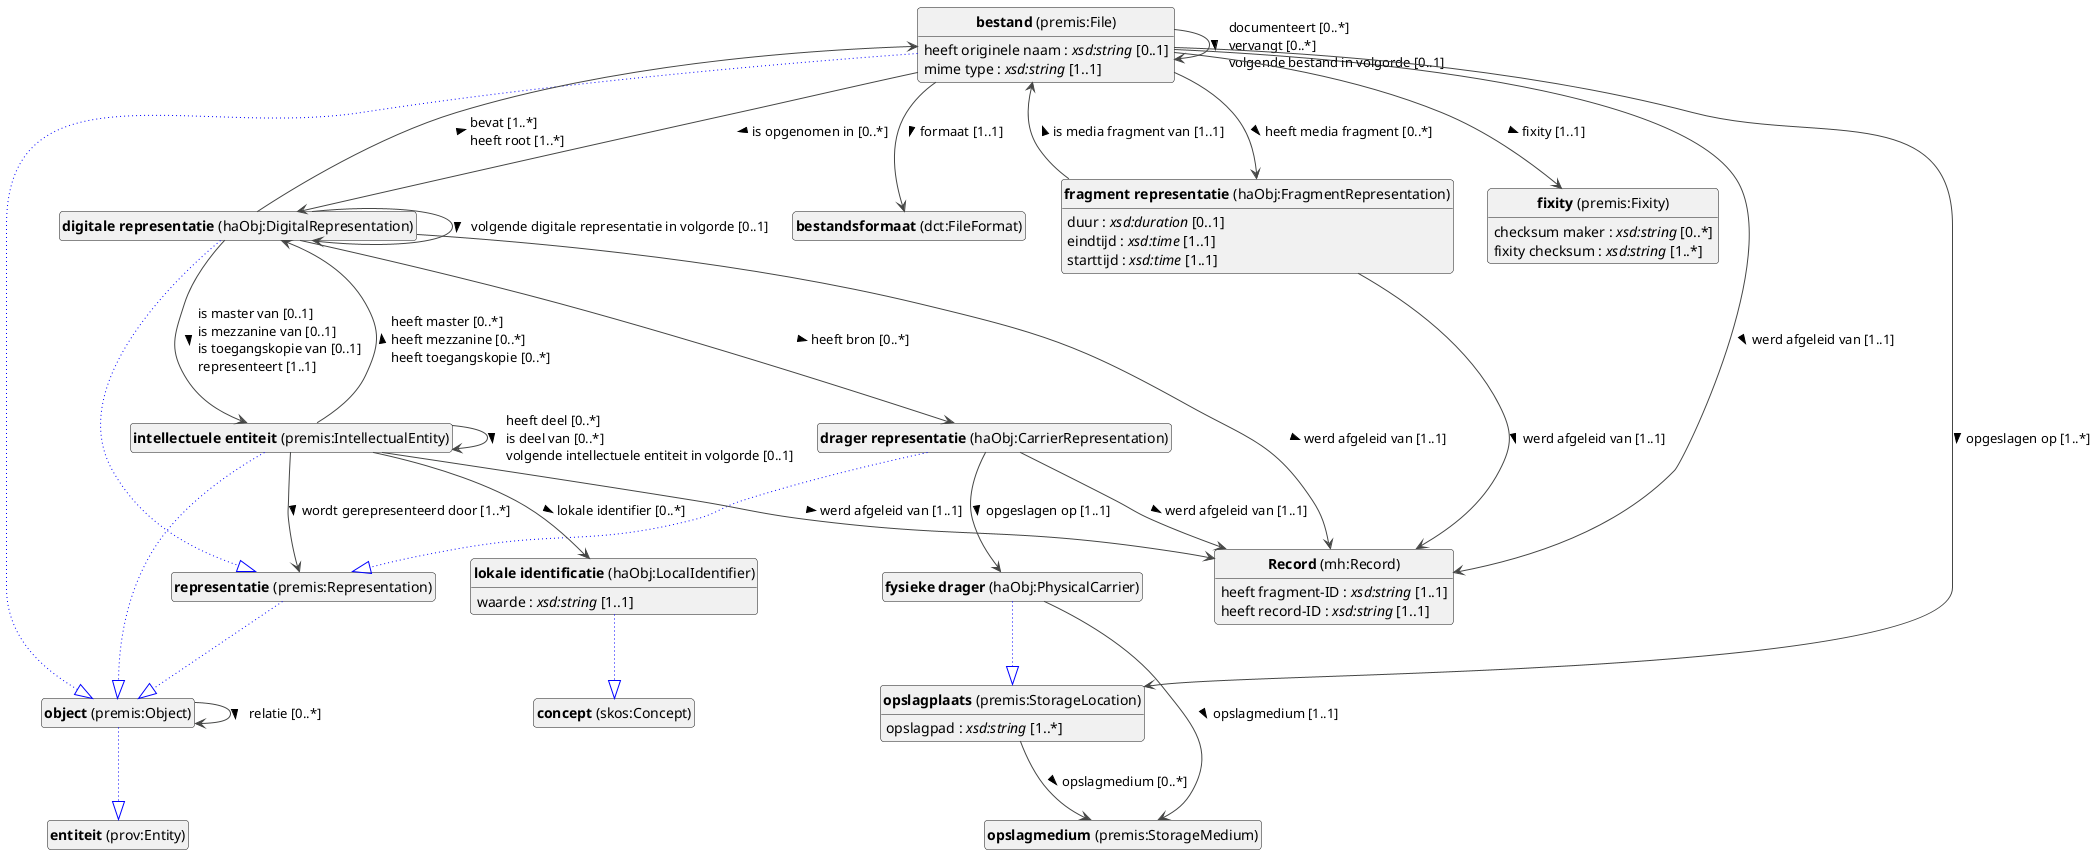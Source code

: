 @startuml
!theme vibrant
skinparam classFontSize 14
!define LIGHTORANGE
skinparam componentStyle uml2
skinparam wrapMessageWidth 1000
skinparam wrapWidth 1000
' skinparam ArrowColor #Maroon
' Remove shadows
skinparam shadowing false
'skinparam linetype polyline
skinparam ArrowMessageAlignment left
top to bottom direction


class "<b>Record</b> (mh:Record)" as mh_Record [[#mh%3ARecord]]
class "<b>bestand</b> (premis:File)" as premis_File [[#premis%3AFile]]
class "<b>object</b> (premis:Object)" as premis_Object [[#premis%3AObject]]
class "<b>bestandsformaat</b> (dct:FileFormat)" as dct_FileFormat [[#dct%3AFileFormat]]
class "<b>digitale representatie</b> (haObj:DigitalRepresentation)" as haObj_DigitalRepresentation [[#haObj%3ADigitalRepresentation]]
class "<b>representatie</b> (premis:Representation)" as premis_Representation [[#premis%3ARepresentation]]
class "<b>drager representatie</b> (haObj:CarrierRepresentation)" as haObj_CarrierRepresentation [[#haObj%3ACarrierRepresentation]]
class "<b>representatie</b> (premis:Representation)" as premis_Representation [[#premis%3ARepresentation]]
class "<b>fixity</b> (premis:Fixity)" as premis_Fixity [[#premis%3AFixity]]
class "<b>fragment representatie</b> (haObj:FragmentRepresentation)" as haObj_FragmentRepresentation [[#haObj%3AFragmentRepresentation]]
class "<b>fysieke drager</b> (haObj:PhysicalCarrier)" as haObj_PhysicalCarrier [[#haObj%3APhysicalCarrier]]
class "<b>opslagplaats</b> (premis:StorageLocation)" as premis_StorageLocation [[#premis%3AStorageLocation]]
class "<b>intellectuele entiteit</b> (premis:IntellectualEntity)" as premis_IntellectualEntity [[#premis%3AIntellectualEntity]]
class "<b>object</b> (premis:Object)" as premis_Object [[#premis%3AObject]]
class "<b>lokale identificatie</b> (haObj:LocalIdentifier)" as haObj_LocalIdentifier [[#haObj%3ALocalIdentifier]]
class "<b>concept</b> (skos:Concept)" as skos_Concept [[#skos%3AConcept]]
class "<b>object</b> (premis:Object)" as premis_Object [[#premis%3AObject]]
class "<b>entiteit</b> (prov:Entity)" as prov_Entity [[#prov%3AEntity]]
class "<b>opslagmedium</b> (premis:StorageMedium)" as premis_StorageMedium [[#premis%3AStorageMedium]]
class "<b>opslagplaats</b> (premis:StorageLocation)" as premis_StorageLocation [[#premis%3AStorageLocation]]
class "<b>representatie</b> (premis:Representation)" as premis_Representation [[#premis%3ARepresentation]]
class "<b>object</b> (premis:Object)" as premis_Object [[#premis%3AObject]]


mh_Record : heeft fragment-ID : <i>xsd:string</i> [1..1]
mh_Record : heeft record-ID : <i>xsd:string</i> [1..1]


premis_File --|> premis_Object #blue;line.dotted;text:blue

premis_File : heeft (bestands)grootte : <i>xsd:nonNegativeInteger</i> [1..1]
premis_File : heeft originele naam : <i>xsd:string</i> [0..1]
premis_File : mime type : <i>xsd:string</i> [1..1]
premis_File --> dct_FileFormat :formaat [1..1]  > 
premis_File --> haObj_DigitalRepresentation :is opgenomen in [0..*]  > 
premis_File --> haObj_FragmentRepresentation :heeft media fragment [0..*]  > 
premis_File --> mh_Record :werd afgeleid van [1..1]  > 
premis_File --> premis_File :documenteert [0..*]  \lvervangt [0..*]  \lvolgende bestand in volgorde [0..1]  > 
premis_File --> premis_Fixity :fixity [1..1]  > 
premis_File --> premis_StorageLocation :opgeslagen op [1..*]  > 





haObj_DigitalRepresentation --|> premis_Representation #blue;line.dotted;text:blue

haObj_DigitalRepresentation --> haObj_CarrierRepresentation :heeft bron [0..*]  > 
haObj_DigitalRepresentation --> haObj_DigitalRepresentation :volgende digitale representatie in volgorde [0..1]  > 
haObj_DigitalRepresentation --> mh_Record :werd afgeleid van [1..1]  > 
haObj_DigitalRepresentation --> premis_File :bevat [1..*]  \lheeft root [1..*]  > 
haObj_DigitalRepresentation --> premis_IntellectualEntity :is master van [0..1]  \lis mezzanine van [0..1]  \lis toegangskopie van [0..1]  \lrepresenteert [1..1]  > 

haObj_CarrierRepresentation --|> premis_Representation #blue;line.dotted;text:blue

haObj_CarrierRepresentation --> haObj_PhysicalCarrier :opgeslagen op [1..1]  > 
haObj_CarrierRepresentation --> mh_Record :werd afgeleid van [1..1]  > 


premis_Fixity : checksum maker : <i>xsd:string</i> [0..*]
premis_Fixity : fixity checksum : <i>xsd:string</i> [1..*]



haObj_FragmentRepresentation : duur : <i>xsd:duration</i> [0..1]
haObj_FragmentRepresentation : eindtijd : <i>xsd:time</i> [1..1]
haObj_FragmentRepresentation : starttijd : <i>xsd:time</i> [1..1]
haObj_FragmentRepresentation --> mh_Record :werd afgeleid van [1..1]  > 
haObj_FragmentRepresentation --> premis_File :is media fragment van [1..1]  > 



haObj_PhysicalCarrier --|> premis_StorageLocation #blue;line.dotted;text:blue

haObj_PhysicalCarrier --> premis_StorageMedium :opslagmedium [1..1]  > 

premis_IntellectualEntity --|> premis_Object #blue;line.dotted;text:blue

premis_IntellectualEntity --> haObj_DigitalRepresentation :heeft master [0..*]  \lheeft mezzanine [0..*]  \lheeft toegangskopie [0..*]  > 
premis_IntellectualEntity --> haObj_LocalIdentifier :lokale identifier [0..*]  > 
premis_IntellectualEntity --> mh_Record :werd afgeleid van [1..1]  > 
premis_IntellectualEntity --> premis_IntellectualEntity :heeft deel [0..*]  \lis deel van [0..*]  \lvolgende intellectuele entiteit in volgorde [0..1]  > 
premis_IntellectualEntity --> premis_Representation :wordt gerepresenteerd door [1..*]  > 

haObj_LocalIdentifier --|> skos_Concept #blue;line.dotted;text:blue

haObj_LocalIdentifier : waarde : <i>xsd:string</i> [1..1]


premis_Object --|> prov_Entity #blue;line.dotted;text:blue

premis_Object --> premis_Object :relatie [0..*]  > 




premis_StorageLocation : opslagpad : <i>xsd:string</i> [1..*]
premis_StorageLocation --> premis_StorageMedium :opslagmedium [0..*]  > 


premis_Representation --|> premis_Object #blue;line.dotted;text:blue



hide circle
hide methods
hide empty members
@enduml



